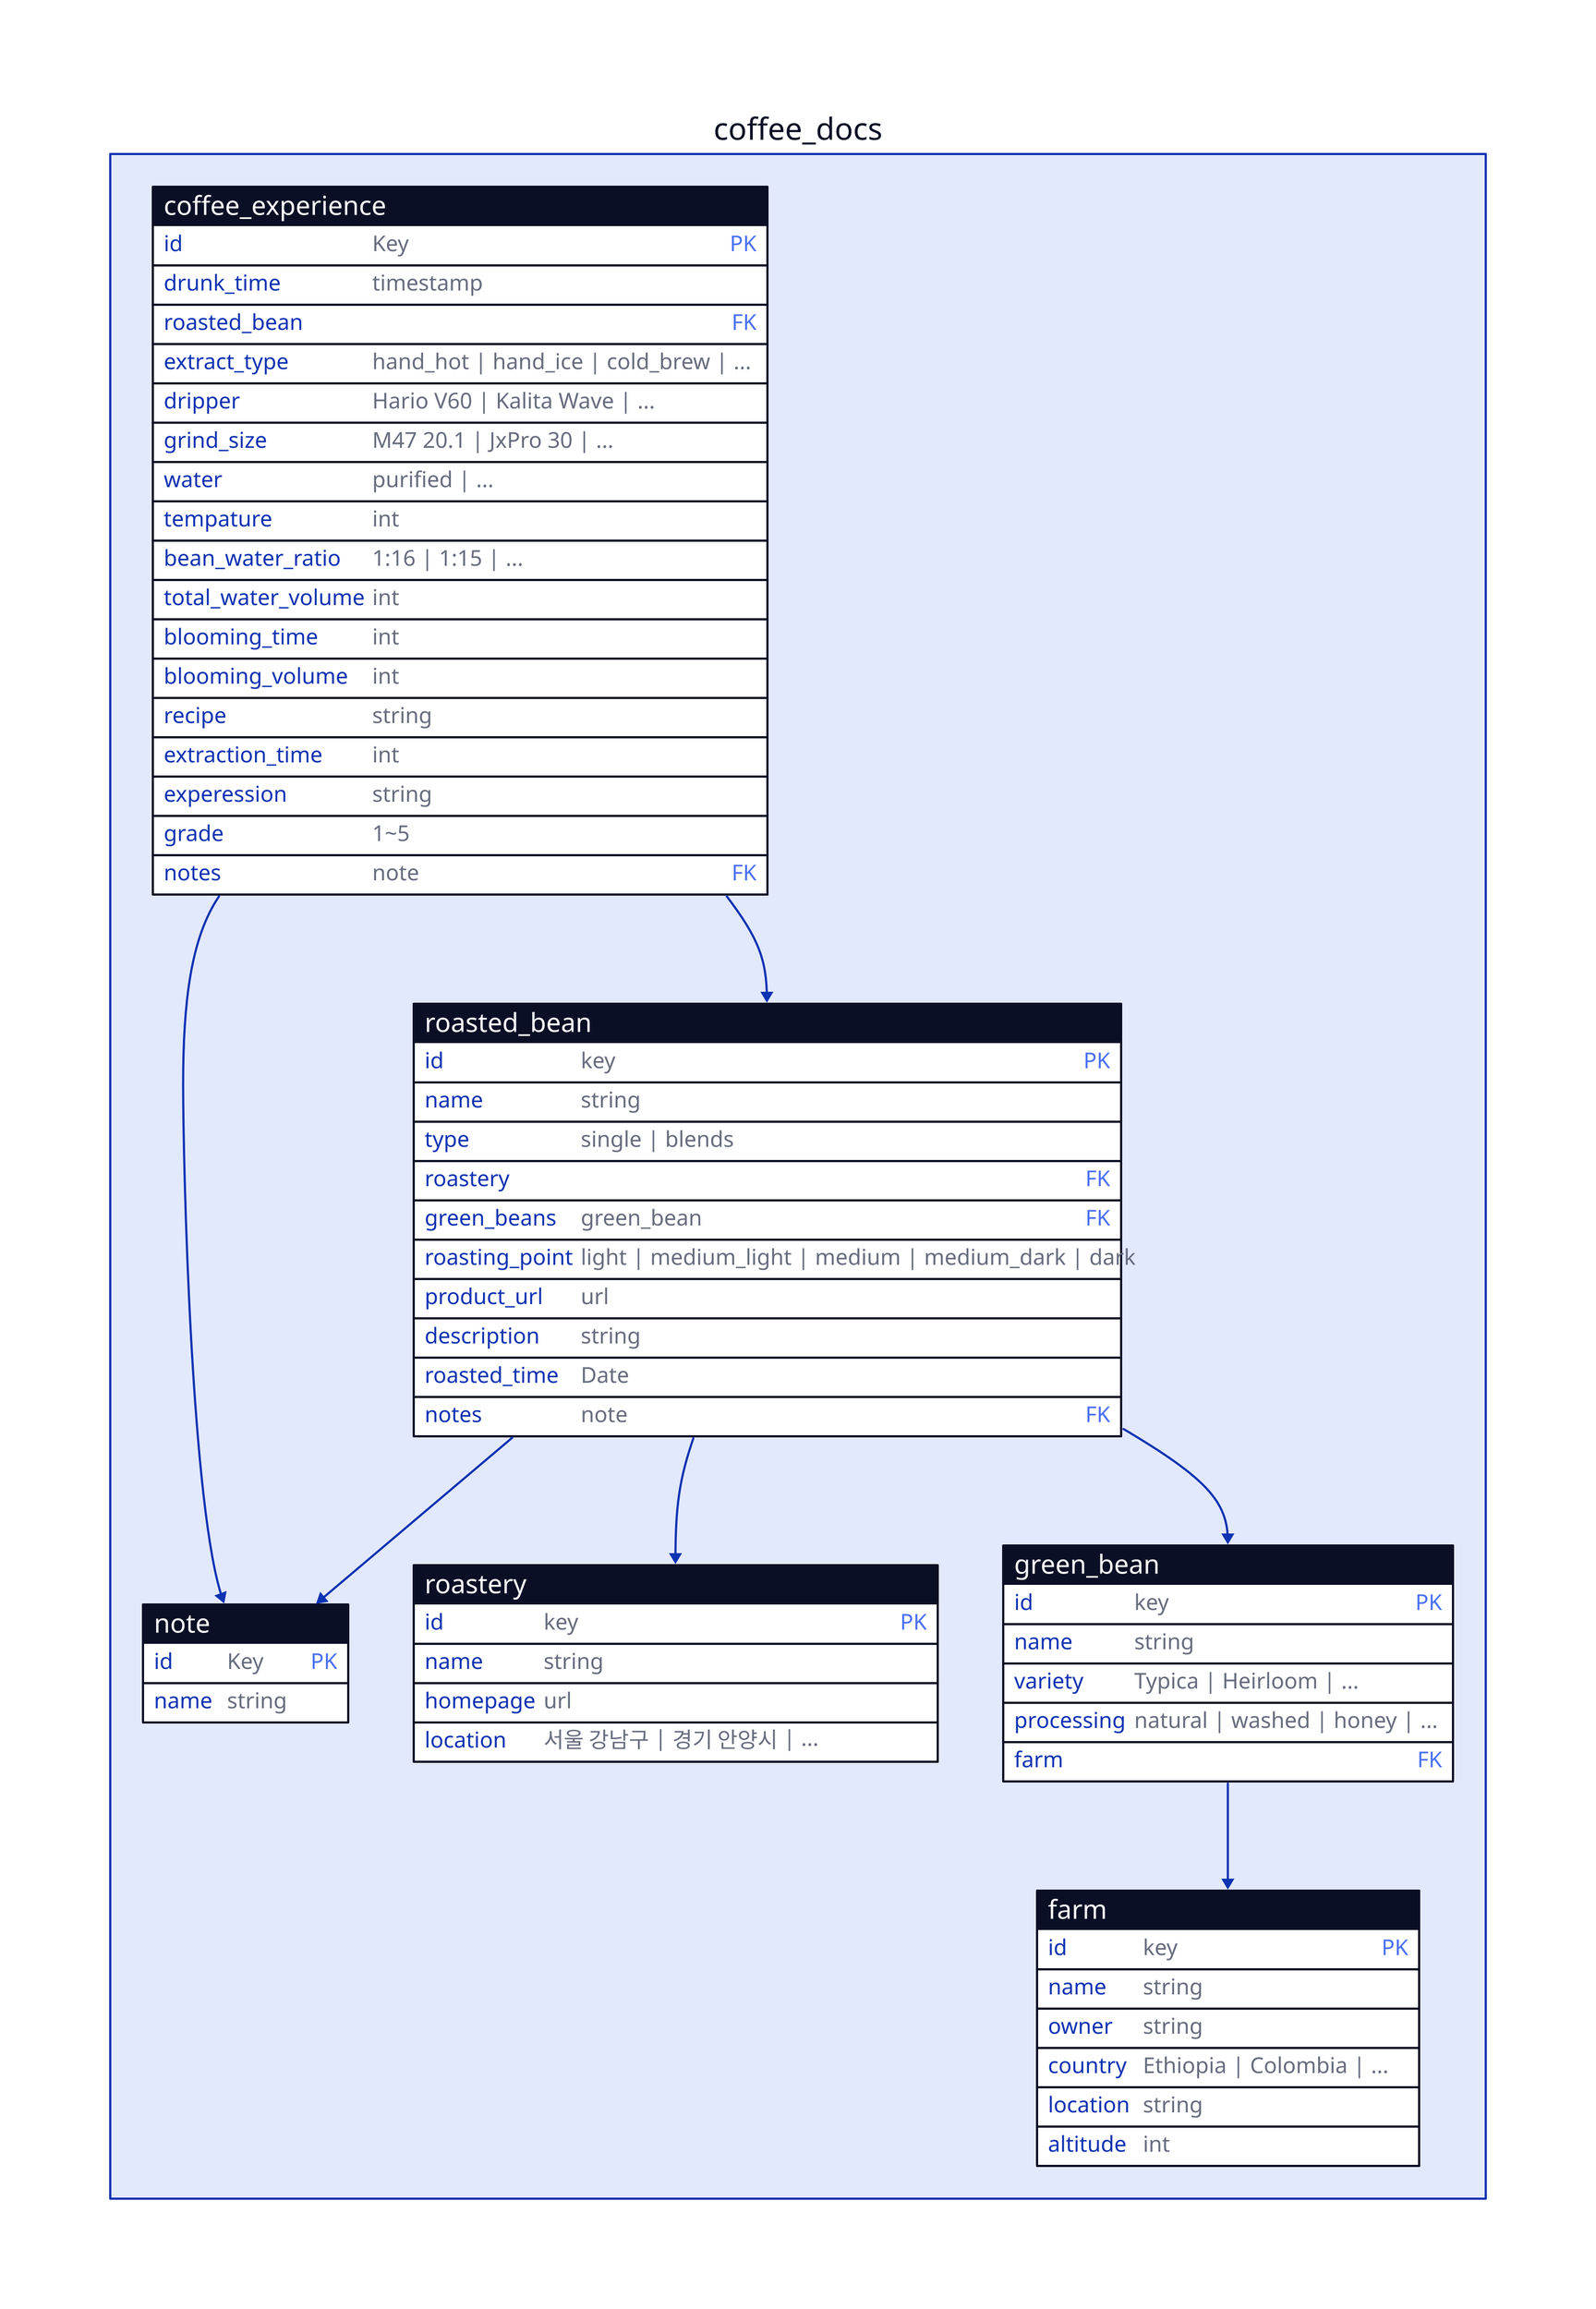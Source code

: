 # Doc Version: v1.2
coffee_docs: {
  coffee_experience: {
    shape: sql_table
    id: Key {constraint: primary_key}
    drunk_time: timestamp

    # Bean
    roasted_bean: roasted_bean {constraint: foreign_key}
    extract_type: hand_hot | hand_ice | cold_brew | ...

    # Dripping
    dripper: Hario V60 | Kalita Wave | ...
    grind_size: M47 20.1 | JxPro 30 | ...
    water: purified | ...
    tempature: int
    bean_water_ratio: 1:16 | 1:15 | ...
    total_water_volume: int
    blooming_time: int
    blooming_volume: int
    recipe: string
    extraction_time: int

    # Grade & Expression
    experession: string
    grade: 1~5
    notes: note {constraint: foreign_key}
  }

  note: {
    shape: sql_table
    id: Key {constraint: primary_key}
    name: string
  }

  roasted_bean: {
    shape: sql_table
    id: key {constraint: primary_key}

    # Basic Info
    name: string
    type: single | blends
    roastery: roastery {constraint: foreign_key}
    green_beans: green_bean {constraint: foreign_key}

    roasting_point: light | medium_light | medium | medium_dark | dark

    # Detailed Info
    product_url: url
    description: string
    roasted_time: Date
    notes: note {constraint: foreign_key}
  }

  roastery: {
    shape: sql_table
    id: key {constraint: primary_key}
    name: string
    homepage: url
    location: 서울 강남구 | 경기 안양시 | ...
  }

  green_bean: {
    shape: sql_table
    id: key {constraint: primary_key}
    name: string
    variety: Typica | Heirloom | ...
    processing: natural | washed | honey | ...
    farm: farm {constraint: foreign_key}
  }

  farm: {
    shape: sql_table
    id: key {constraint: primary_key}
    name: string
    owner: string
    country: Ethiopia | Colombia | ...
    location: string
    altitude: int
  }

  coffee_experience.roasted_bean -> roasted_bean.id
  coffee_experience.notes -> note.id

  roasted_bean.roastery -> roastery.id
  roasted_bean.green_beans -> green_bean.id
  roasted_bean.notes -> note.id

  green_bean.farm -> farm.id
}
